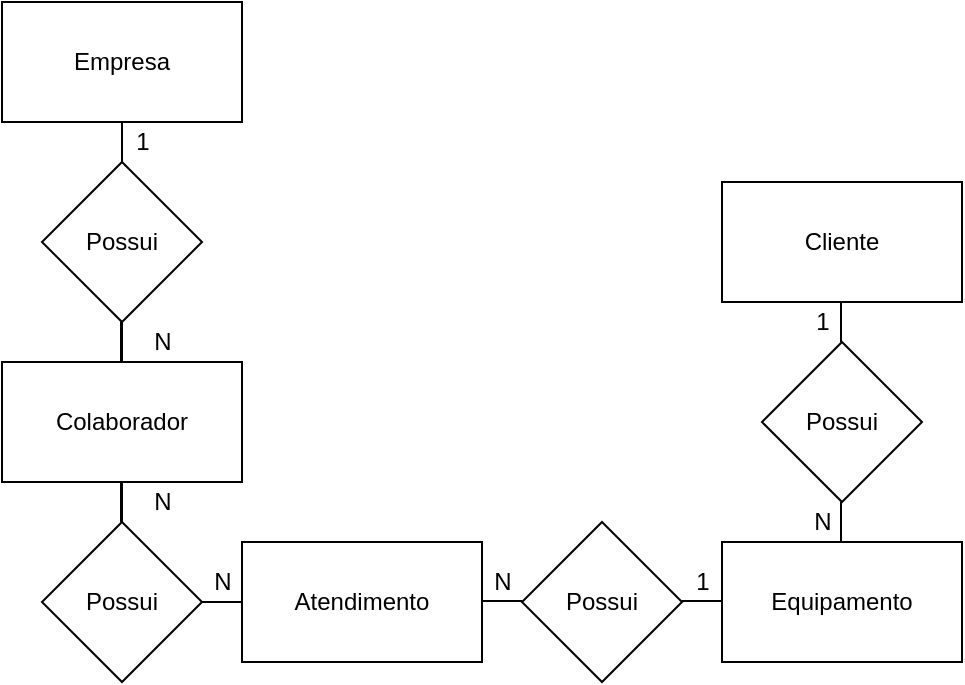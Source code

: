 <mxfile version="14.4.3" type="device" pages="2"><diagram id="q4nKwZ6GVKBQVvyKvGCO" name="conceito"><mxGraphModel dx="868" dy="482" grid="1" gridSize="10" guides="1" tooltips="1" connect="1" arrows="1" fold="1" page="1" pageScale="1" pageWidth="827" pageHeight="1169" math="0" shadow="0"><root><mxCell id="0"/><mxCell id="1" parent="0"/><mxCell id="zIegrK8VOOvFkuaoyA6y-1" value="Empresa" style="rounded=0;whiteSpace=wrap;html=1;" vertex="1" parent="1"><mxGeometry x="40" y="40" width="120" height="60" as="geometry"/></mxCell><mxCell id="zIegrK8VOOvFkuaoyA6y-3" style="edgeStyle=orthogonalEdgeStyle;rounded=0;orthogonalLoop=1;jettySize=auto;html=1;exitX=0.5;exitY=0;exitDx=0;exitDy=0;entryX=0.5;entryY=1;entryDx=0;entryDy=0;endArrow=none;endFill=0;" edge="1" parent="1" source="zIegrK8VOOvFkuaoyA6y-2" target="zIegrK8VOOvFkuaoyA6y-1"><mxGeometry relative="1" as="geometry"/></mxCell><mxCell id="zIegrK8VOOvFkuaoyA6y-14" value="" style="edgeStyle=orthogonalEdgeStyle;rounded=0;orthogonalLoop=1;jettySize=auto;html=1;endArrow=none;endFill=0;" edge="1" parent="1" source="zIegrK8VOOvFkuaoyA6y-2" target="zIegrK8VOOvFkuaoyA6y-6"><mxGeometry relative="1" as="geometry"/></mxCell><mxCell id="zIegrK8VOOvFkuaoyA6y-2" value="Possui" style="rhombus;whiteSpace=wrap;html=1;" vertex="1" parent="1"><mxGeometry x="60" y="120" width="80" height="80" as="geometry"/></mxCell><mxCell id="zIegrK8VOOvFkuaoyA6y-4" style="edgeStyle=orthogonalEdgeStyle;rounded=0;orthogonalLoop=1;jettySize=auto;html=1;exitX=0.5;exitY=0;exitDx=0;exitDy=0;entryX=0.5;entryY=1;entryDx=0;entryDy=0;endArrow=none;endFill=0;" edge="1" parent="1"><mxGeometry relative="1" as="geometry"><mxPoint x="99.5" y="220" as="sourcePoint"/><mxPoint x="99.5" y="200" as="targetPoint"/></mxGeometry></mxCell><mxCell id="zIegrK8VOOvFkuaoyA6y-5" value="Colaborador" style="whiteSpace=wrap;html=1;" vertex="1" parent="1"><mxGeometry x="40" y="220" width="120" height="60" as="geometry"/></mxCell><mxCell id="zIegrK8VOOvFkuaoyA6y-8" style="edgeStyle=orthogonalEdgeStyle;rounded=0;orthogonalLoop=1;jettySize=auto;html=1;exitX=1;exitY=0.5;exitDx=0;exitDy=0;endArrow=none;endFill=0;" edge="1" parent="1" source="zIegrK8VOOvFkuaoyA6y-6"><mxGeometry relative="1" as="geometry"><mxPoint x="160" y="340" as="targetPoint"/></mxGeometry></mxCell><mxCell id="zIegrK8VOOvFkuaoyA6y-6" value="Possui" style="rhombus;whiteSpace=wrap;html=1;" vertex="1" parent="1"><mxGeometry x="60" y="300" width="80" height="80" as="geometry"/></mxCell><mxCell id="zIegrK8VOOvFkuaoyA6y-7" style="edgeStyle=orthogonalEdgeStyle;rounded=0;orthogonalLoop=1;jettySize=auto;html=1;exitX=0.5;exitY=0;exitDx=0;exitDy=0;entryX=0.5;entryY=1;entryDx=0;entryDy=0;endArrow=none;endFill=0;" edge="1" parent="1"><mxGeometry relative="1" as="geometry"><mxPoint x="99.5" y="300" as="sourcePoint"/><mxPoint x="99.5" y="280" as="targetPoint"/></mxGeometry></mxCell><mxCell id="zIegrK8VOOvFkuaoyA6y-9" value="Atendimento" style="whiteSpace=wrap;html=1;" vertex="1" parent="1"><mxGeometry x="160" y="310" width="120" height="60" as="geometry"/></mxCell><mxCell id="zIegrK8VOOvFkuaoyA6y-10" style="edgeStyle=orthogonalEdgeStyle;rounded=0;orthogonalLoop=1;jettySize=auto;html=1;exitX=1;exitY=0.5;exitDx=0;exitDy=0;endArrow=none;endFill=0;" edge="1" parent="1"><mxGeometry relative="1" as="geometry"><mxPoint x="300" y="339.5" as="targetPoint"/><mxPoint x="280" y="339.5" as="sourcePoint"/></mxGeometry></mxCell><mxCell id="zIegrK8VOOvFkuaoyA6y-11" value="Possui" style="rhombus;whiteSpace=wrap;html=1;" vertex="1" parent="1"><mxGeometry x="300" y="300" width="80" height="80" as="geometry"/></mxCell><mxCell id="zIegrK8VOOvFkuaoyA6y-12" style="edgeStyle=orthogonalEdgeStyle;rounded=0;orthogonalLoop=1;jettySize=auto;html=1;exitX=1;exitY=0.5;exitDx=0;exitDy=0;endArrow=none;endFill=0;" edge="1" parent="1"><mxGeometry relative="1" as="geometry"><mxPoint x="400" y="339.5" as="targetPoint"/><mxPoint x="380" y="339.5" as="sourcePoint"/></mxGeometry></mxCell><mxCell id="zIegrK8VOOvFkuaoyA6y-13" value="Equipamento" style="whiteSpace=wrap;html=1;" vertex="1" parent="1"><mxGeometry x="400" y="310" width="120" height="60" as="geometry"/></mxCell><mxCell id="zIegrK8VOOvFkuaoyA6y-15" style="edgeStyle=orthogonalEdgeStyle;rounded=0;orthogonalLoop=1;jettySize=auto;html=1;exitX=0.5;exitY=0;exitDx=0;exitDy=0;entryX=0.5;entryY=1;entryDx=0;entryDy=0;endArrow=none;endFill=0;" edge="1" parent="1"><mxGeometry relative="1" as="geometry"><mxPoint x="459.5" y="310" as="sourcePoint"/><mxPoint x="459.5" y="290" as="targetPoint"/></mxGeometry></mxCell><mxCell id="zIegrK8VOOvFkuaoyA6y-16" value="Possui" style="rhombus;whiteSpace=wrap;html=1;" vertex="1" parent="1"><mxGeometry x="420" y="210" width="80" height="80" as="geometry"/></mxCell><mxCell id="zIegrK8VOOvFkuaoyA6y-17" style="edgeStyle=orthogonalEdgeStyle;rounded=0;orthogonalLoop=1;jettySize=auto;html=1;exitX=0.5;exitY=0;exitDx=0;exitDy=0;entryX=0.5;entryY=1;entryDx=0;entryDy=0;endArrow=none;endFill=0;" edge="1" parent="1"><mxGeometry relative="1" as="geometry"><mxPoint x="459.5" y="210" as="sourcePoint"/><mxPoint x="459.5" y="190" as="targetPoint"/></mxGeometry></mxCell><mxCell id="zIegrK8VOOvFkuaoyA6y-18" value="Cliente" style="whiteSpace=wrap;html=1;" vertex="1" parent="1"><mxGeometry x="400" y="130" width="120" height="60" as="geometry"/></mxCell><mxCell id="jFP8-mDuyixA9FZaXTvu-1" value="1" style="text;html=1;align=center;verticalAlign=middle;resizable=0;points=[];autosize=1;" vertex="1" parent="1"><mxGeometry x="100" y="100" width="20" height="20" as="geometry"/></mxCell><mxCell id="jFP8-mDuyixA9FZaXTvu-2" value="N" style="text;html=1;align=center;verticalAlign=middle;resizable=0;points=[];autosize=1;" vertex="1" parent="1"><mxGeometry x="110" y="200" width="20" height="20" as="geometry"/></mxCell><mxCell id="jFP8-mDuyixA9FZaXTvu-3" value="N" style="text;html=1;align=center;verticalAlign=middle;resizable=0;points=[];autosize=1;" vertex="1" parent="1"><mxGeometry x="110" y="280" width="20" height="20" as="geometry"/></mxCell><mxCell id="jFP8-mDuyixA9FZaXTvu-4" value="N" style="text;html=1;align=center;verticalAlign=middle;resizable=0;points=[];autosize=1;" vertex="1" parent="1"><mxGeometry x="140" y="320" width="20" height="20" as="geometry"/></mxCell><mxCell id="jdg1uDEzW0gy6TcGufWf-1" value="N" style="text;html=1;align=center;verticalAlign=middle;resizable=0;points=[];autosize=1;" vertex="1" parent="1"><mxGeometry x="280" y="320" width="20" height="20" as="geometry"/></mxCell><mxCell id="jdg1uDEzW0gy6TcGufWf-2" value="1" style="text;html=1;align=center;verticalAlign=middle;resizable=0;points=[];autosize=1;" vertex="1" parent="1"><mxGeometry x="380" y="320" width="20" height="20" as="geometry"/></mxCell><mxCell id="jdg1uDEzW0gy6TcGufWf-3" value="N" style="text;html=1;align=center;verticalAlign=middle;resizable=0;points=[];autosize=1;" vertex="1" parent="1"><mxGeometry x="440" y="290" width="20" height="20" as="geometry"/></mxCell><mxCell id="jdg1uDEzW0gy6TcGufWf-4" value="1" style="text;html=1;align=center;verticalAlign=middle;resizable=0;points=[];autosize=1;" vertex="1" parent="1"><mxGeometry x="440" y="190" width="20" height="20" as="geometry"/></mxCell></root></mxGraphModel></diagram><diagram id="sT8NIQ-fGbjKqlWeHl02" name="logico"><mxGraphModel dx="868" dy="482" grid="1" gridSize="10" guides="1" tooltips="1" connect="1" arrows="1" fold="1" page="1" pageScale="1" pageWidth="827" pageHeight="1169" math="0" shadow="0"><root><mxCell id="wBXiOSAsMpoW1IauhZx2-0"/><mxCell id="wBXiOSAsMpoW1IauhZx2-1" parent="wBXiOSAsMpoW1IauhZx2-0"/><mxCell id="wBXiOSAsMpoW1IauhZx2-2" value="Empresa" style="shape=table;startSize=30;container=1;collapsible=1;childLayout=tableLayout;fixedRows=1;rowLines=0;fontStyle=1;align=center;resizeLast=1;" vertex="1" parent="wBXiOSAsMpoW1IauhZx2-1"><mxGeometry x="40" y="40" width="180" height="190" as="geometry"/></mxCell><mxCell id="wBXiOSAsMpoW1IauhZx2-3" value="" style="shape=partialRectangle;collapsible=0;dropTarget=0;pointerEvents=0;fillColor=none;top=0;left=0;bottom=1;right=0;points=[[0,0.5],[1,0.5]];portConstraint=eastwest;" vertex="1" parent="wBXiOSAsMpoW1IauhZx2-2"><mxGeometry y="30" width="180" height="30" as="geometry"/></mxCell><mxCell id="wBXiOSAsMpoW1IauhZx2-4" value="PK" style="shape=partialRectangle;connectable=0;fillColor=none;top=0;left=0;bottom=0;right=0;fontStyle=1;overflow=hidden;" vertex="1" parent="wBXiOSAsMpoW1IauhZx2-3"><mxGeometry width="30" height="30" as="geometry"/></mxCell><mxCell id="wBXiOSAsMpoW1IauhZx2-5" value="IdEmpresa" style="shape=partialRectangle;connectable=0;fillColor=none;top=0;left=0;bottom=0;right=0;align=left;spacingLeft=6;fontStyle=1;overflow=hidden;" vertex="1" parent="wBXiOSAsMpoW1IauhZx2-3"><mxGeometry x="30" width="150" height="30" as="geometry"/></mxCell><mxCell id="wBXiOSAsMpoW1IauhZx2-6" value="" style="shape=partialRectangle;collapsible=0;dropTarget=0;pointerEvents=0;fillColor=none;top=0;left=0;bottom=0;right=0;points=[[0,0.5],[1,0.5]];portConstraint=eastwest;" vertex="1" parent="wBXiOSAsMpoW1IauhZx2-2"><mxGeometry y="60" width="180" height="30" as="geometry"/></mxCell><mxCell id="wBXiOSAsMpoW1IauhZx2-7" value="" style="shape=partialRectangle;connectable=0;fillColor=none;top=0;left=0;bottom=0;right=0;editable=1;overflow=hidden;" vertex="1" parent="wBXiOSAsMpoW1IauhZx2-6"><mxGeometry width="30" height="30" as="geometry"/></mxCell><mxCell id="wBXiOSAsMpoW1IauhZx2-8" value="Nome" style="shape=partialRectangle;connectable=0;fillColor=none;top=0;left=0;bottom=0;right=0;align=left;spacingLeft=6;overflow=hidden;" vertex="1" parent="wBXiOSAsMpoW1IauhZx2-6"><mxGeometry x="30" width="150" height="30" as="geometry"/></mxCell><mxCell id="wBXiOSAsMpoW1IauhZx2-9" value="" style="shape=partialRectangle;collapsible=0;dropTarget=0;pointerEvents=0;fillColor=none;top=0;left=0;bottom=0;right=0;points=[[0,0.5],[1,0.5]];portConstraint=eastwest;" vertex="1" parent="wBXiOSAsMpoW1IauhZx2-2"><mxGeometry y="90" width="180" height="30" as="geometry"/></mxCell><mxCell id="wBXiOSAsMpoW1IauhZx2-10" value="" style="shape=partialRectangle;connectable=0;fillColor=none;top=0;left=0;bottom=0;right=0;editable=1;overflow=hidden;" vertex="1" parent="wBXiOSAsMpoW1IauhZx2-9"><mxGeometry width="30" height="30" as="geometry"/></mxCell><mxCell id="wBXiOSAsMpoW1IauhZx2-11" value="CNPJ" style="shape=partialRectangle;connectable=0;fillColor=none;top=0;left=0;bottom=0;right=0;align=left;spacingLeft=6;overflow=hidden;" vertex="1" parent="wBXiOSAsMpoW1IauhZx2-9"><mxGeometry x="30" width="150" height="30" as="geometry"/></mxCell><mxCell id="wBXiOSAsMpoW1IauhZx2-12" value="" style="shape=partialRectangle;collapsible=0;dropTarget=0;pointerEvents=0;fillColor=none;top=0;left=0;bottom=0;right=0;points=[[0,0.5],[1,0.5]];portConstraint=eastwest;" vertex="1" parent="wBXiOSAsMpoW1IauhZx2-2"><mxGeometry y="120" width="180" height="30" as="geometry"/></mxCell><mxCell id="wBXiOSAsMpoW1IauhZx2-13" value="" style="shape=partialRectangle;connectable=0;fillColor=none;top=0;left=0;bottom=0;right=0;editable=1;overflow=hidden;" vertex="1" parent="wBXiOSAsMpoW1IauhZx2-12"><mxGeometry width="30" height="30" as="geometry"/></mxCell><mxCell id="wBXiOSAsMpoW1IauhZx2-14" value="Endereço" style="shape=partialRectangle;connectable=0;fillColor=none;top=0;left=0;bottom=0;right=0;align=left;spacingLeft=6;overflow=hidden;" vertex="1" parent="wBXiOSAsMpoW1IauhZx2-12"><mxGeometry x="30" width="150" height="30" as="geometry"/></mxCell><mxCell id="MqIG2v3N02GKleqebCd--0" value="" style="shape=partialRectangle;collapsible=0;dropTarget=0;pointerEvents=0;fillColor=none;top=0;left=0;bottom=0;right=0;points=[[0,0.5],[1,0.5]];portConstraint=eastwest;" vertex="1" parent="wBXiOSAsMpoW1IauhZx2-2"><mxGeometry y="150" width="180" height="30" as="geometry"/></mxCell><mxCell id="MqIG2v3N02GKleqebCd--1" value="" style="shape=partialRectangle;connectable=0;fillColor=none;top=0;left=0;bottom=0;right=0;editable=1;overflow=hidden;" vertex="1" parent="MqIG2v3N02GKleqebCd--0"><mxGeometry width="30" height="30" as="geometry"/></mxCell><mxCell id="MqIG2v3N02GKleqebCd--2" value="Telefone" style="shape=partialRectangle;connectable=0;fillColor=none;top=0;left=0;bottom=0;right=0;align=left;spacingLeft=6;overflow=hidden;" vertex="1" parent="MqIG2v3N02GKleqebCd--0"><mxGeometry x="30" width="150" height="30" as="geometry"/></mxCell><mxCell id="lnGA5qgTx55-e7GUxnud-0" value="Colaborador" style="shape=table;startSize=30;container=1;collapsible=1;childLayout=tableLayout;fixedRows=1;rowLines=0;fontStyle=1;align=center;resizeLast=1;" vertex="1" parent="wBXiOSAsMpoW1IauhZx2-1"><mxGeometry x="300" y="40" width="180" height="160" as="geometry"/></mxCell><mxCell id="lnGA5qgTx55-e7GUxnud-1" value="" style="shape=partialRectangle;collapsible=0;dropTarget=0;pointerEvents=0;fillColor=none;top=0;left=0;bottom=0;right=0;points=[[0,0.5],[1,0.5]];portConstraint=eastwest;" vertex="1" parent="lnGA5qgTx55-e7GUxnud-0"><mxGeometry y="30" width="180" height="30" as="geometry"/></mxCell><mxCell id="lnGA5qgTx55-e7GUxnud-2" value="Pk" style="shape=partialRectangle;connectable=0;fillColor=none;top=0;left=0;bottom=0;right=0;fontStyle=1;overflow=hidden;" vertex="1" parent="lnGA5qgTx55-e7GUxnud-1"><mxGeometry width="60" height="30" as="geometry"/></mxCell><mxCell id="lnGA5qgTx55-e7GUxnud-3" value="IdColaborador" style="shape=partialRectangle;connectable=0;fillColor=none;top=0;left=0;bottom=0;right=0;align=left;spacingLeft=6;fontStyle=1;overflow=hidden;" vertex="1" parent="lnGA5qgTx55-e7GUxnud-1"><mxGeometry x="60" width="120" height="30" as="geometry"/></mxCell><mxCell id="lnGA5qgTx55-e7GUxnud-4" value="" style="shape=partialRectangle;collapsible=0;dropTarget=0;pointerEvents=0;fillColor=none;top=0;left=0;bottom=1;right=0;points=[[0,0.5],[1,0.5]];portConstraint=eastwest;" vertex="1" parent="lnGA5qgTx55-e7GUxnud-0"><mxGeometry y="60" width="180" height="30" as="geometry"/></mxCell><mxCell id="lnGA5qgTx55-e7GUxnud-5" value="Fk" style="shape=partialRectangle;connectable=0;fillColor=none;top=0;left=0;bottom=0;right=0;fontStyle=1;overflow=hidden;" vertex="1" parent="lnGA5qgTx55-e7GUxnud-4"><mxGeometry width="60" height="30" as="geometry"/></mxCell><mxCell id="lnGA5qgTx55-e7GUxnud-6" value="IdEmpresa" style="shape=partialRectangle;connectable=0;fillColor=none;top=0;left=0;bottom=0;right=0;align=left;spacingLeft=6;fontStyle=1;overflow=hidden;" vertex="1" parent="lnGA5qgTx55-e7GUxnud-4"><mxGeometry x="60" width="120" height="30" as="geometry"/></mxCell><mxCell id="lnGA5qgTx55-e7GUxnud-7" value="" style="shape=partialRectangle;collapsible=0;dropTarget=0;pointerEvents=0;fillColor=none;top=0;left=0;bottom=0;right=0;points=[[0,0.5],[1,0.5]];portConstraint=eastwest;" vertex="1" parent="lnGA5qgTx55-e7GUxnud-0"><mxGeometry y="90" width="180" height="30" as="geometry"/></mxCell><mxCell id="lnGA5qgTx55-e7GUxnud-8" value="" style="shape=partialRectangle;connectable=0;fillColor=none;top=0;left=0;bottom=0;right=0;editable=1;overflow=hidden;" vertex="1" parent="lnGA5qgTx55-e7GUxnud-7"><mxGeometry width="60" height="30" as="geometry"/></mxCell><mxCell id="lnGA5qgTx55-e7GUxnud-9" value="NomeColaborador" style="shape=partialRectangle;connectable=0;fillColor=none;top=0;left=0;bottom=0;right=0;align=left;spacingLeft=6;overflow=hidden;" vertex="1" parent="lnGA5qgTx55-e7GUxnud-7"><mxGeometry x="60" width="120" height="30" as="geometry"/></mxCell><mxCell id="lnGA5qgTx55-e7GUxnud-10" value="" style="shape=partialRectangle;collapsible=0;dropTarget=0;pointerEvents=0;fillColor=none;top=0;left=0;bottom=0;right=0;points=[[0,0.5],[1,0.5]];portConstraint=eastwest;" vertex="1" parent="lnGA5qgTx55-e7GUxnud-0"><mxGeometry y="120" width="180" height="30" as="geometry"/></mxCell><mxCell id="lnGA5qgTx55-e7GUxnud-11" value="" style="shape=partialRectangle;connectable=0;fillColor=none;top=0;left=0;bottom=0;right=0;editable=1;overflow=hidden;" vertex="1" parent="lnGA5qgTx55-e7GUxnud-10"><mxGeometry width="60" height="30" as="geometry"/></mxCell><mxCell id="lnGA5qgTx55-e7GUxnud-12" value="Salario" style="shape=partialRectangle;connectable=0;fillColor=none;top=0;left=0;bottom=0;right=0;align=left;spacingLeft=6;overflow=hidden;" vertex="1" parent="lnGA5qgTx55-e7GUxnud-10"><mxGeometry x="60" width="120" height="30" as="geometry"/></mxCell><mxCell id="Q5_7CjTrHxiO5Y_zCNG0-0" value="Atendimento" style="shape=table;startSize=30;container=1;collapsible=1;childLayout=tableLayout;fixedRows=1;rowLines=0;fontStyle=1;align=center;resizeLast=1;" vertex="1" parent="wBXiOSAsMpoW1IauhZx2-1"><mxGeometry x="560" y="40" width="190" height="220" as="geometry"/></mxCell><mxCell id="Q5_7CjTrHxiO5Y_zCNG0-1" value="" style="shape=partialRectangle;collapsible=0;dropTarget=0;pointerEvents=0;fillColor=none;top=0;left=0;bottom=0;right=0;points=[[0,0.5],[1,0.5]];portConstraint=eastwest;" vertex="1" parent="Q5_7CjTrHxiO5Y_zCNG0-0"><mxGeometry y="30" width="190" height="30" as="geometry"/></mxCell><mxCell id="Q5_7CjTrHxiO5Y_zCNG0-2" value="Pk" style="shape=partialRectangle;connectable=0;fillColor=none;top=0;left=0;bottom=0;right=0;fontStyle=1;overflow=hidden;" vertex="1" parent="Q5_7CjTrHxiO5Y_zCNG0-1"><mxGeometry width="60" height="30" as="geometry"/></mxCell><mxCell id="Q5_7CjTrHxiO5Y_zCNG0-3" value="IdAtendimento" style="shape=partialRectangle;connectable=0;fillColor=none;top=0;left=0;bottom=0;right=0;align=left;spacingLeft=6;fontStyle=1;overflow=hidden;" vertex="1" parent="Q5_7CjTrHxiO5Y_zCNG0-1"><mxGeometry x="60" width="130" height="30" as="geometry"/></mxCell><mxCell id="Q5_7CjTrHxiO5Y_zCNG0-14" value="" style="shape=partialRectangle;collapsible=0;dropTarget=0;pointerEvents=0;fillColor=none;top=0;left=0;bottom=0;right=0;points=[[0,0.5],[1,0.5]];portConstraint=eastwest;" vertex="1" parent="Q5_7CjTrHxiO5Y_zCNG0-0"><mxGeometry y="60" width="190" height="30" as="geometry"/></mxCell><mxCell id="Q5_7CjTrHxiO5Y_zCNG0-15" value="FK" style="shape=partialRectangle;connectable=0;fillColor=none;top=0;left=0;bottom=0;right=0;fontStyle=1;overflow=hidden;" vertex="1" parent="Q5_7CjTrHxiO5Y_zCNG0-14"><mxGeometry width="60" height="30" as="geometry"/></mxCell><mxCell id="Q5_7CjTrHxiO5Y_zCNG0-16" value="IdEquipamento" style="shape=partialRectangle;connectable=0;fillColor=none;top=0;left=0;bottom=0;right=0;align=left;spacingLeft=6;fontStyle=1;overflow=hidden;" vertex="1" parent="Q5_7CjTrHxiO5Y_zCNG0-14"><mxGeometry x="60" width="130" height="30" as="geometry"/></mxCell><mxCell id="Q5_7CjTrHxiO5Y_zCNG0-4" value="" style="shape=partialRectangle;collapsible=0;dropTarget=0;pointerEvents=0;fillColor=none;top=0;left=0;bottom=1;right=0;points=[[0,0.5],[1,0.5]];portConstraint=eastwest;" vertex="1" parent="Q5_7CjTrHxiO5Y_zCNG0-0"><mxGeometry y="90" width="190" height="30" as="geometry"/></mxCell><mxCell id="Q5_7CjTrHxiO5Y_zCNG0-5" value="Fk" style="shape=partialRectangle;connectable=0;fillColor=none;top=0;left=0;bottom=0;right=0;fontStyle=1;overflow=hidden;" vertex="1" parent="Q5_7CjTrHxiO5Y_zCNG0-4"><mxGeometry width="60" height="30" as="geometry"/></mxCell><mxCell id="Q5_7CjTrHxiO5Y_zCNG0-6" value="IdColaborador" style="shape=partialRectangle;connectable=0;fillColor=none;top=0;left=0;bottom=0;right=0;align=left;spacingLeft=6;fontStyle=1;overflow=hidden;" vertex="1" parent="Q5_7CjTrHxiO5Y_zCNG0-4"><mxGeometry x="60" width="130" height="30" as="geometry"/></mxCell><mxCell id="Q5_7CjTrHxiO5Y_zCNG0-7" value="" style="shape=partialRectangle;collapsible=0;dropTarget=0;pointerEvents=0;fillColor=none;top=0;left=0;bottom=0;right=0;points=[[0,0.5],[1,0.5]];portConstraint=eastwest;" vertex="1" parent="Q5_7CjTrHxiO5Y_zCNG0-0"><mxGeometry y="120" width="190" height="30" as="geometry"/></mxCell><mxCell id="Q5_7CjTrHxiO5Y_zCNG0-8" value="" style="shape=partialRectangle;connectable=0;fillColor=none;top=0;left=0;bottom=0;right=0;editable=1;overflow=hidden;" vertex="1" parent="Q5_7CjTrHxiO5Y_zCNG0-7"><mxGeometry width="60" height="30" as="geometry"/></mxCell><mxCell id="Q5_7CjTrHxiO5Y_zCNG0-9" value="Hora" style="shape=partialRectangle;connectable=0;fillColor=none;top=0;left=0;bottom=0;right=0;align=left;spacingLeft=6;overflow=hidden;" vertex="1" parent="Q5_7CjTrHxiO5Y_zCNG0-7"><mxGeometry x="60" width="130" height="30" as="geometry"/></mxCell><mxCell id="Q5_7CjTrHxiO5Y_zCNG0-30" value="" style="shape=partialRectangle;collapsible=0;dropTarget=0;pointerEvents=0;fillColor=none;top=0;left=0;bottom=0;right=0;points=[[0,0.5],[1,0.5]];portConstraint=eastwest;" vertex="1" parent="Q5_7CjTrHxiO5Y_zCNG0-0"><mxGeometry y="150" width="190" height="30" as="geometry"/></mxCell><mxCell id="Q5_7CjTrHxiO5Y_zCNG0-31" value="" style="shape=partialRectangle;connectable=0;fillColor=none;top=0;left=0;bottom=0;right=0;editable=1;overflow=hidden;" vertex="1" parent="Q5_7CjTrHxiO5Y_zCNG0-30"><mxGeometry width="60" height="30" as="geometry"/></mxCell><mxCell id="Q5_7CjTrHxiO5Y_zCNG0-32" value="PlonlemaEquipamento" style="shape=partialRectangle;connectable=0;fillColor=none;top=0;left=0;bottom=0;right=0;align=left;spacingLeft=6;overflow=hidden;" vertex="1" parent="Q5_7CjTrHxiO5Y_zCNG0-30"><mxGeometry x="60" width="130" height="30" as="geometry"/></mxCell><mxCell id="Q5_7CjTrHxiO5Y_zCNG0-10" value="" style="shape=partialRectangle;collapsible=0;dropTarget=0;pointerEvents=0;fillColor=none;top=0;left=0;bottom=0;right=0;points=[[0,0.5],[1,0.5]];portConstraint=eastwest;" vertex="1" parent="Q5_7CjTrHxiO5Y_zCNG0-0"><mxGeometry y="180" width="190" height="30" as="geometry"/></mxCell><mxCell id="Q5_7CjTrHxiO5Y_zCNG0-11" value="" style="shape=partialRectangle;connectable=0;fillColor=none;top=0;left=0;bottom=0;right=0;editable=1;overflow=hidden;" vertex="1" parent="Q5_7CjTrHxiO5Y_zCNG0-10"><mxGeometry width="60" height="30" as="geometry"/></mxCell><mxCell id="Q5_7CjTrHxiO5Y_zCNG0-12" value="Data" style="shape=partialRectangle;connectable=0;fillColor=none;top=0;left=0;bottom=0;right=0;align=left;spacingLeft=6;overflow=hidden;" vertex="1" parent="Q5_7CjTrHxiO5Y_zCNG0-10"><mxGeometry x="60" width="130" height="30" as="geometry"/></mxCell><mxCell id="Q5_7CjTrHxiO5Y_zCNG0-17" value="Equipamento" style="shape=table;startSize=30;container=1;collapsible=1;childLayout=tableLayout;fixedRows=1;rowLines=0;fontStyle=1;align=center;resizeLast=1;" vertex="1" parent="wBXiOSAsMpoW1IauhZx2-1"><mxGeometry x="570" y="280" width="180" height="130" as="geometry"/></mxCell><mxCell id="Q5_7CjTrHxiO5Y_zCNG0-18" value="" style="shape=partialRectangle;collapsible=0;dropTarget=0;pointerEvents=0;fillColor=none;top=0;left=0;bottom=0;right=0;points=[[0,0.5],[1,0.5]];portConstraint=eastwest;" vertex="1" parent="Q5_7CjTrHxiO5Y_zCNG0-17"><mxGeometry y="30" width="180" height="30" as="geometry"/></mxCell><mxCell id="Q5_7CjTrHxiO5Y_zCNG0-19" value="Pk" style="shape=partialRectangle;connectable=0;fillColor=none;top=0;left=0;bottom=0;right=0;fontStyle=1;overflow=hidden;" vertex="1" parent="Q5_7CjTrHxiO5Y_zCNG0-18"><mxGeometry width="60" height="30" as="geometry"/></mxCell><mxCell id="Q5_7CjTrHxiO5Y_zCNG0-20" value="IdEquipamento" style="shape=partialRectangle;connectable=0;fillColor=none;top=0;left=0;bottom=0;right=0;align=left;spacingLeft=6;fontStyle=1;overflow=hidden;" vertex="1" parent="Q5_7CjTrHxiO5Y_zCNG0-18"><mxGeometry x="60" width="120" height="30" as="geometry"/></mxCell><mxCell id="Q5_7CjTrHxiO5Y_zCNG0-21" value="" style="shape=partialRectangle;collapsible=0;dropTarget=0;pointerEvents=0;fillColor=none;top=0;left=0;bottom=1;right=0;points=[[0,0.5],[1,0.5]];portConstraint=eastwest;" vertex="1" parent="Q5_7CjTrHxiO5Y_zCNG0-17"><mxGeometry y="60" width="180" height="30" as="geometry"/></mxCell><mxCell id="Q5_7CjTrHxiO5Y_zCNG0-22" value="Fk" style="shape=partialRectangle;connectable=0;fillColor=none;top=0;left=0;bottom=0;right=0;fontStyle=1;overflow=hidden;" vertex="1" parent="Q5_7CjTrHxiO5Y_zCNG0-21"><mxGeometry width="60" height="30" as="geometry"/></mxCell><mxCell id="Q5_7CjTrHxiO5Y_zCNG0-23" value="IdCliente" style="shape=partialRectangle;connectable=0;fillColor=none;top=0;left=0;bottom=0;right=0;align=left;spacingLeft=6;fontStyle=1;overflow=hidden;" vertex="1" parent="Q5_7CjTrHxiO5Y_zCNG0-21"><mxGeometry x="60" width="120" height="30" as="geometry"/></mxCell><mxCell id="Q5_7CjTrHxiO5Y_zCNG0-24" value="" style="shape=partialRectangle;collapsible=0;dropTarget=0;pointerEvents=0;fillColor=none;top=0;left=0;bottom=0;right=0;points=[[0,0.5],[1,0.5]];portConstraint=eastwest;" vertex="1" parent="Q5_7CjTrHxiO5Y_zCNG0-17"><mxGeometry y="90" width="180" height="30" as="geometry"/></mxCell><mxCell id="Q5_7CjTrHxiO5Y_zCNG0-25" value="" style="shape=partialRectangle;connectable=0;fillColor=none;top=0;left=0;bottom=0;right=0;editable=1;overflow=hidden;" vertex="1" parent="Q5_7CjTrHxiO5Y_zCNG0-24"><mxGeometry width="60" height="30" as="geometry"/></mxCell><mxCell id="Q5_7CjTrHxiO5Y_zCNG0-26" value="Nome" style="shape=partialRectangle;connectable=0;fillColor=none;top=0;left=0;bottom=0;right=0;align=left;spacingLeft=6;overflow=hidden;" vertex="1" parent="Q5_7CjTrHxiO5Y_zCNG0-24"><mxGeometry x="60" width="120" height="30" as="geometry"/></mxCell><mxCell id="Q5_7CjTrHxiO5Y_zCNG0-33" value="Cliente" style="shape=table;startSize=30;container=1;collapsible=1;childLayout=tableLayout;fixedRows=1;rowLines=0;fontStyle=1;align=center;resizeLast=1;" vertex="1" parent="wBXiOSAsMpoW1IauhZx2-1"><mxGeometry x="570" y="450" width="180" height="160" as="geometry"/></mxCell><mxCell id="Q5_7CjTrHxiO5Y_zCNG0-34" value="" style="shape=partialRectangle;collapsible=0;dropTarget=0;pointerEvents=0;fillColor=none;top=0;left=0;bottom=0;right=0;points=[[0,0.5],[1,0.5]];portConstraint=eastwest;" vertex="1" parent="Q5_7CjTrHxiO5Y_zCNG0-33"><mxGeometry y="30" width="180" height="30" as="geometry"/></mxCell><mxCell id="Q5_7CjTrHxiO5Y_zCNG0-35" value="Pk" style="shape=partialRectangle;connectable=0;fillColor=none;top=0;left=0;bottom=0;right=0;fontStyle=1;overflow=hidden;" vertex="1" parent="Q5_7CjTrHxiO5Y_zCNG0-34"><mxGeometry width="60" height="30" as="geometry"/></mxCell><mxCell id="Q5_7CjTrHxiO5Y_zCNG0-36" value="IdCliente" style="shape=partialRectangle;connectable=0;fillColor=none;top=0;left=0;bottom=0;right=0;align=left;spacingLeft=6;fontStyle=1;overflow=hidden;" vertex="1" parent="Q5_7CjTrHxiO5Y_zCNG0-34"><mxGeometry x="60" width="120" height="30" as="geometry"/></mxCell><mxCell id="Q5_7CjTrHxiO5Y_zCNG0-40" value="" style="shape=partialRectangle;collapsible=0;dropTarget=0;pointerEvents=0;fillColor=none;top=0;left=0;bottom=0;right=0;points=[[0,0.5],[1,0.5]];portConstraint=eastwest;" vertex="1" parent="Q5_7CjTrHxiO5Y_zCNG0-33"><mxGeometry y="60" width="180" height="30" as="geometry"/></mxCell><mxCell id="Q5_7CjTrHxiO5Y_zCNG0-41" value="" style="shape=partialRectangle;connectable=0;fillColor=none;top=0;left=0;bottom=0;right=0;editable=1;overflow=hidden;" vertex="1" parent="Q5_7CjTrHxiO5Y_zCNG0-40"><mxGeometry width="60" height="30" as="geometry"/></mxCell><mxCell id="Q5_7CjTrHxiO5Y_zCNG0-42" value="Nome " style="shape=partialRectangle;connectable=0;fillColor=none;top=0;left=0;bottom=0;right=0;align=left;spacingLeft=6;overflow=hidden;" vertex="1" parent="Q5_7CjTrHxiO5Y_zCNG0-40"><mxGeometry x="60" width="120" height="30" as="geometry"/></mxCell><mxCell id="Q5_7CjTrHxiO5Y_zCNG0-47" value="" style="shape=partialRectangle;collapsible=0;dropTarget=0;pointerEvents=0;fillColor=none;top=0;left=0;bottom=0;right=0;points=[[0,0.5],[1,0.5]];portConstraint=eastwest;" vertex="1" parent="Q5_7CjTrHxiO5Y_zCNG0-33"><mxGeometry y="90" width="180" height="30" as="geometry"/></mxCell><mxCell id="Q5_7CjTrHxiO5Y_zCNG0-48" value="" style="shape=partialRectangle;connectable=0;fillColor=none;top=0;left=0;bottom=0;right=0;editable=1;overflow=hidden;" vertex="1" parent="Q5_7CjTrHxiO5Y_zCNG0-47"><mxGeometry width="60" height="30" as="geometry"/></mxCell><mxCell id="Q5_7CjTrHxiO5Y_zCNG0-49" value="Email" style="shape=partialRectangle;connectable=0;fillColor=none;top=0;left=0;bottom=0;right=0;align=left;spacingLeft=6;overflow=hidden;" vertex="1" parent="Q5_7CjTrHxiO5Y_zCNG0-47"><mxGeometry x="60" width="120" height="30" as="geometry"/></mxCell><mxCell id="Q5_7CjTrHxiO5Y_zCNG0-43" value="" style="shape=partialRectangle;collapsible=0;dropTarget=0;pointerEvents=0;fillColor=none;top=0;left=0;bottom=0;right=0;points=[[0,0.5],[1,0.5]];portConstraint=eastwest;" vertex="1" parent="Q5_7CjTrHxiO5Y_zCNG0-33"><mxGeometry y="120" width="180" height="30" as="geometry"/></mxCell><mxCell id="Q5_7CjTrHxiO5Y_zCNG0-44" value="" style="shape=partialRectangle;connectable=0;fillColor=none;top=0;left=0;bottom=0;right=0;editable=1;overflow=hidden;" vertex="1" parent="Q5_7CjTrHxiO5Y_zCNG0-43"><mxGeometry width="60" height="30" as="geometry"/></mxCell><mxCell id="Q5_7CjTrHxiO5Y_zCNG0-45" value="Telefone" style="shape=partialRectangle;connectable=0;fillColor=none;top=0;left=0;bottom=0;right=0;align=left;spacingLeft=6;overflow=hidden;" vertex="1" parent="Q5_7CjTrHxiO5Y_zCNG0-43"><mxGeometry x="60" width="120" height="30" as="geometry"/></mxCell><mxCell id="Q5_7CjTrHxiO5Y_zCNG0-46" value="" style="line;strokeWidth=1;rotatable=0;dashed=0;labelPosition=right;align=left;verticalAlign=middle;spacingTop=0;spacingLeft=6;points=[];portConstraint=eastwest;" vertex="1" parent="wBXiOSAsMpoW1IauhZx2-1"><mxGeometry x="570" y="500" width="180" height="10" as="geometry"/></mxCell><mxCell id="Q5_7CjTrHxiO5Y_zCNG0-50" value="" style="edgeStyle=entityRelationEdgeStyle;fontSize=12;html=1;endArrow=ERoneToMany;entryX=0;entryY=0.5;entryDx=0;entryDy=0;" edge="1" parent="wBXiOSAsMpoW1IauhZx2-1" target="lnGA5qgTx55-e7GUxnud-4"><mxGeometry width="100" height="100" relative="1" as="geometry"><mxPoint x="220" y="90" as="sourcePoint"/><mxPoint x="320" y="-10" as="targetPoint"/></mxGeometry></mxCell><mxCell id="kIKKoNus0xYORhgivlSl-0" value="" style="edgeStyle=entityRelationEdgeStyle;fontSize=12;html=1;endArrow=ERoneToMany;entryX=1;entryY=0.5;entryDx=0;entryDy=0;exitX=1;exitY=0.5;exitDx=0;exitDy=0;" edge="1" parent="wBXiOSAsMpoW1IauhZx2-1" source="Q5_7CjTrHxiO5Y_zCNG0-18" target="Q5_7CjTrHxiO5Y_zCNG0-14"><mxGeometry width="100" height="100" relative="1" as="geometry"><mxPoint x="720" y="220" as="sourcePoint"/><mxPoint x="820" y="120" as="targetPoint"/></mxGeometry></mxCell><mxCell id="Z4jZazxbKY6gMSUFfVkB-0" value="" style="edgeStyle=elbowEdgeStyle;fontSize=12;html=1;endArrow=ERoneToMany;entryX=0;entryY=0.5;entryDx=0;entryDy=0;exitX=0;exitY=0.5;exitDx=0;exitDy=0;" edge="1" parent="wBXiOSAsMpoW1IauhZx2-1" source="Q5_7CjTrHxiO5Y_zCNG0-34" target="Q5_7CjTrHxiO5Y_zCNG0-21"><mxGeometry width="100" height="100" relative="1" as="geometry"><mxPoint x="530" y="330" as="sourcePoint"/><mxPoint x="630" y="230" as="targetPoint"/><Array as="points"><mxPoint x="550" y="425"/></Array></mxGeometry></mxCell><mxCell id="SZ9S8OdSU8vYIc5ME6Yv-0" value="ColaboradorAtendimento" style="shape=table;startSize=30;container=1;collapsible=1;childLayout=tableLayout;fixedRows=1;rowLines=0;fontStyle=1;align=center;resizeLast=1;" vertex="1" parent="wBXiOSAsMpoW1IauhZx2-1"><mxGeometry x="280" y="260" width="180" height="100" as="geometry"/></mxCell><mxCell id="SZ9S8OdSU8vYIc5ME6Yv-1" value="" style="shape=partialRectangle;collapsible=0;dropTarget=0;pointerEvents=0;fillColor=none;top=0;left=0;bottom=0;right=0;points=[[0,0.5],[1,0.5]];portConstraint=eastwest;" vertex="1" parent="SZ9S8OdSU8vYIc5ME6Yv-0"><mxGeometry y="30" width="180" height="30" as="geometry"/></mxCell><mxCell id="SZ9S8OdSU8vYIc5ME6Yv-2" value="Fk" style="shape=partialRectangle;connectable=0;fillColor=none;top=0;left=0;bottom=0;right=0;fontStyle=1;overflow=hidden;" vertex="1" parent="SZ9S8OdSU8vYIc5ME6Yv-1"><mxGeometry width="60" height="30" as="geometry"/></mxCell><mxCell id="SZ9S8OdSU8vYIc5ME6Yv-3" value="IdAtendimento" style="shape=partialRectangle;connectable=0;fillColor=none;top=0;left=0;bottom=0;right=0;align=left;spacingLeft=6;fontStyle=1;overflow=hidden;" vertex="1" parent="SZ9S8OdSU8vYIc5ME6Yv-1"><mxGeometry x="60" width="120" height="30" as="geometry"/></mxCell><mxCell id="SZ9S8OdSU8vYIc5ME6Yv-4" value="" style="shape=partialRectangle;collapsible=0;dropTarget=0;pointerEvents=0;fillColor=none;top=0;left=0;bottom=1;right=0;points=[[0,0.5],[1,0.5]];portConstraint=eastwest;" vertex="1" parent="SZ9S8OdSU8vYIc5ME6Yv-0"><mxGeometry y="60" width="180" height="30" as="geometry"/></mxCell><mxCell id="SZ9S8OdSU8vYIc5ME6Yv-5" value="Fk" style="shape=partialRectangle;connectable=0;fillColor=none;top=0;left=0;bottom=0;right=0;fontStyle=1;overflow=hidden;" vertex="1" parent="SZ9S8OdSU8vYIc5ME6Yv-4"><mxGeometry width="60" height="30" as="geometry"/></mxCell><mxCell id="SZ9S8OdSU8vYIc5ME6Yv-6" value="IdColaborador" style="shape=partialRectangle;connectable=0;fillColor=none;top=0;left=0;bottom=0;right=0;align=left;spacingLeft=6;fontStyle=1;overflow=hidden;" vertex="1" parent="SZ9S8OdSU8vYIc5ME6Yv-4"><mxGeometry x="60" width="120" height="30" as="geometry"/></mxCell><mxCell id="SZ9S8OdSU8vYIc5ME6Yv-13" value="" style="edgeStyle=entityRelationEdgeStyle;fontSize=12;html=1;endArrow=ERoneToMany;exitX=0;exitY=0.5;exitDx=0;exitDy=0;entryX=1;entryY=0.5;entryDx=0;entryDy=0;" edge="1" parent="wBXiOSAsMpoW1IauhZx2-1" source="Q5_7CjTrHxiO5Y_zCNG0-1" target="SZ9S8OdSU8vYIc5ME6Yv-1"><mxGeometry width="100" height="100" relative="1" as="geometry"><mxPoint x="420" y="310" as="sourcePoint"/><mxPoint x="520" y="210" as="targetPoint"/></mxGeometry></mxCell><mxCell id="SZ9S8OdSU8vYIc5ME6Yv-14" value="" style="edgeStyle=elbowEdgeStyle;fontSize=12;html=1;endArrow=ERoneToMany;exitX=1;exitY=0.5;exitDx=0;exitDy=0;entryX=1;entryY=0.5;entryDx=0;entryDy=0;" edge="1" parent="wBXiOSAsMpoW1IauhZx2-1" source="lnGA5qgTx55-e7GUxnud-1" target="SZ9S8OdSU8vYIc5ME6Yv-4"><mxGeometry width="100" height="100" relative="1" as="geometry"><mxPoint x="340" y="340" as="sourcePoint"/><mxPoint x="460" y="348" as="targetPoint"/><Array as="points"><mxPoint x="510" y="220"/></Array></mxGeometry></mxCell></root></mxGraphModel></diagram></mxfile>